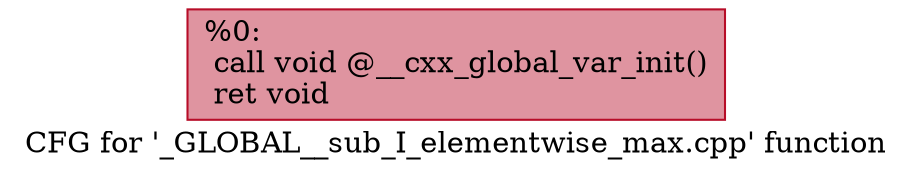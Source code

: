 digraph "CFG for '_GLOBAL__sub_I_elementwise_max.cpp' function" {
	label="CFG for '_GLOBAL__sub_I_elementwise_max.cpp' function";

	Node0x216e6c111b0 [shape=record,color="#b70d28ff", style=filled, fillcolor="#b70d2870",label="{%0:\l  call void @__cxx_global_var_init()\l  ret void\l}"];
}

